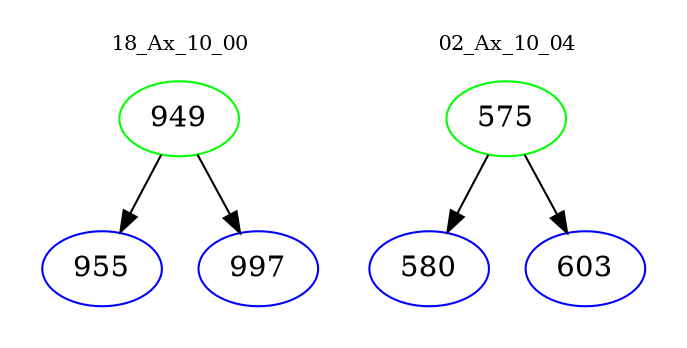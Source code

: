 digraph{
subgraph cluster_0 {
color = white
label = "18_Ax_10_00";
fontsize=10;
T0_949 [label="949", color="green"]
T0_949 -> T0_955 [color="black"]
T0_955 [label="955", color="blue"]
T0_949 -> T0_997 [color="black"]
T0_997 [label="997", color="blue"]
}
subgraph cluster_1 {
color = white
label = "02_Ax_10_04";
fontsize=10;
T1_575 [label="575", color="green"]
T1_575 -> T1_580 [color="black"]
T1_580 [label="580", color="blue"]
T1_575 -> T1_603 [color="black"]
T1_603 [label="603", color="blue"]
}
}
